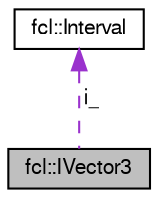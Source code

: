 digraph "fcl::IVector3"
{
  edge [fontname="FreeSans",fontsize="10",labelfontname="FreeSans",labelfontsize="10"];
  node [fontname="FreeSans",fontsize="10",shape=record];
  Node1 [label="fcl::IVector3",height=0.2,width=0.4,color="black", fillcolor="grey75", style="filled" fontcolor="black"];
  Node2 -> Node1 [dir="back",color="darkorchid3",fontsize="10",style="dashed",label=" i_" ,fontname="FreeSans"];
  Node2 [label="fcl::Interval",height=0.2,width=0.4,color="black", fillcolor="white", style="filled",URL="$a00074.html",tooltip="Interval class for [a, b]. "];
}
